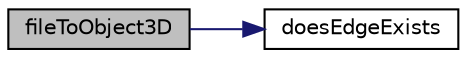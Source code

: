 digraph "fileToObject3D"
{
  edge [fontname="Helvetica",fontsize="10",labelfontname="Helvetica",labelfontsize="10"];
  node [fontname="Helvetica",fontsize="10",shape=record];
  rankdir="LR";
  Node5 [label="fileToObject3D",height=0.2,width=0.4,color="black", fillcolor="grey75", style="filled", fontcolor="black"];
  Node5 -> Node6 [color="midnightblue",fontsize="10",style="solid",fontname="Helvetica"];
  Node6 [label="doesEdgeExists",height=0.2,width=0.4,color="black", fillcolor="white", style="filled",URL="$parser_saver_8cpp.html#af9462c39bf7b18e7acc418479dfc7bbd"];
}
